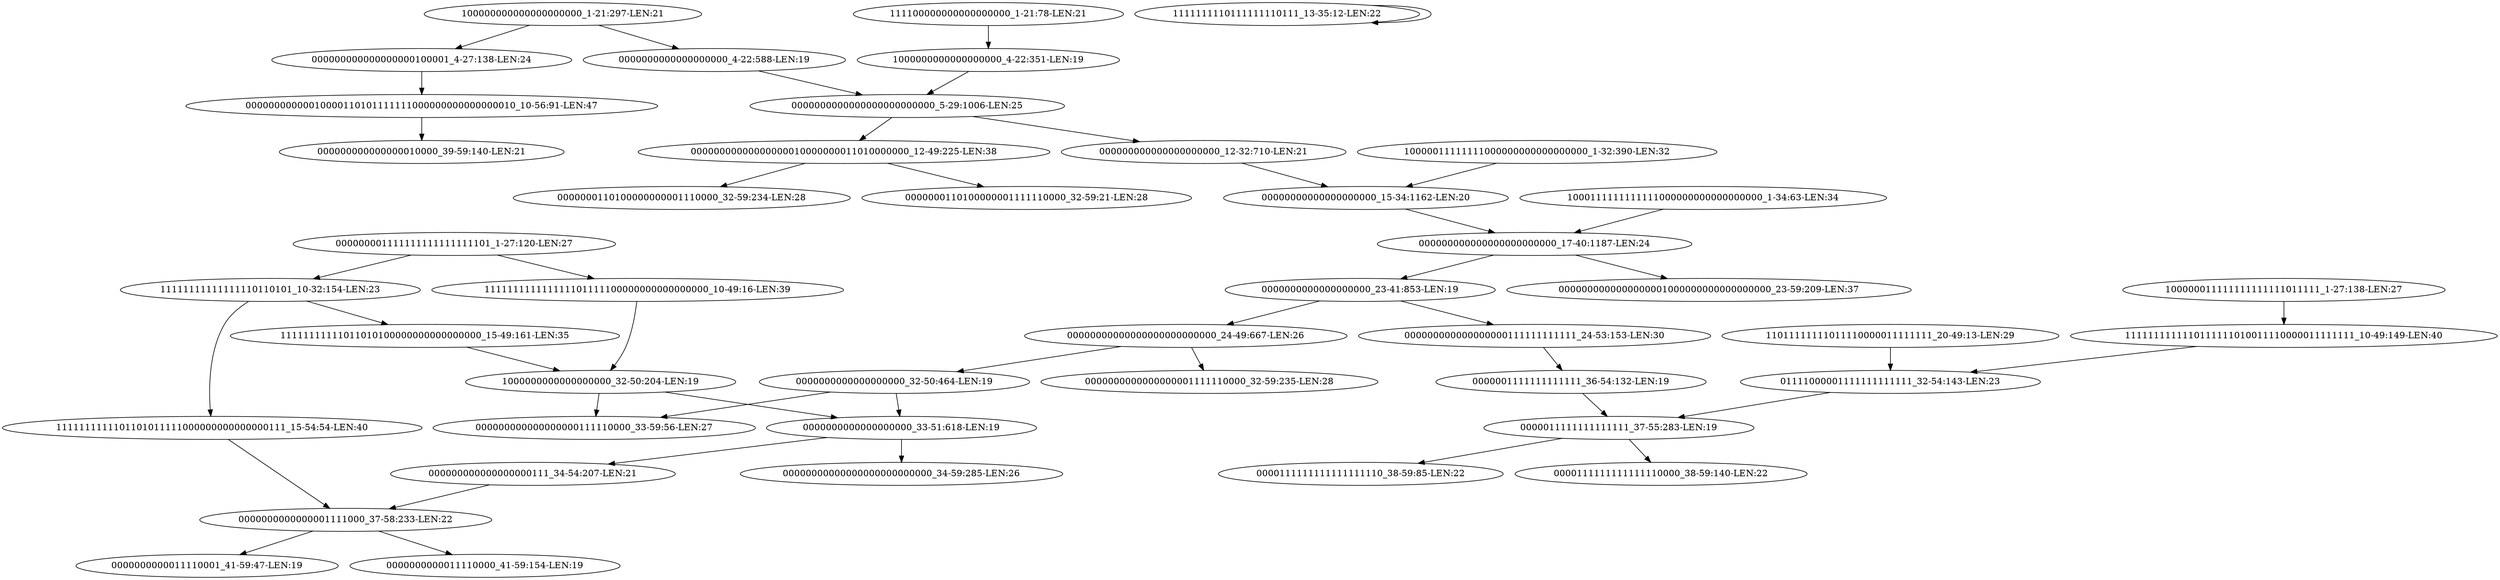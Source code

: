 digraph G {
    "0000000000000000000_23-41:853-LEN:19" -> "000000000000000000111111111111_24-53:153-LEN:30";
    "0000000000000000000_23-41:853-LEN:19" -> "00000000000000000000000000_24-49:667-LEN:26";
    "00000000000010000110101111111000000000000000010_10-56:91-LEN:47" -> "000000000000000010000_39-59:140-LEN:21";
    "11011111111011110000011111111_20-49:13-LEN:29" -> "01111000001111111111111_32-54:143-LEN:23";
    "0000011111111111111_37-55:283-LEN:19" -> "0000111111111111110000_38-59:140-LEN:22";
    "0000011111111111111_37-55:283-LEN:19" -> "0000111111111111111110_38-59:85-LEN:22";
    "000000000000000000100001_4-27:138-LEN:24" -> "00000000000010000110101111111000000000000000010_10-56:91-LEN:47";
    "100000011111111111111011111_1-27:138-LEN:27" -> "1111111111110111111010011110000011111111_10-49:149-LEN:40";
    "00000000000000000000_15-34:1162-LEN:20" -> "000000000000000000000000_17-40:1187-LEN:24";
    "1111111111110111111010011110000011111111_10-49:149-LEN:40" -> "01111000001111111111111_32-54:143-LEN:23";
    "0000000000000001111000_37-58:233-LEN:22" -> "0000000000011110001_41-59:47-LEN:19";
    "0000000000000001111000_37-58:233-LEN:22" -> "0000000000011110000_41-59:154-LEN:19";
    "1111111111101101011111000000000000000111_15-54:54-LEN:40" -> "0000000000000001111000_37-58:233-LEN:22";
    "0000000000000000000_4-22:588-LEN:19" -> "0000000000000000000000000_5-29:1006-LEN:25";
    "1000000000000000000_4-22:351-LEN:19" -> "0000000000000000000000000_5-29:1006-LEN:25";
    "111100000000000000000_1-21:78-LEN:21" -> "1000000000000000000_4-22:351-LEN:19";
    "11111111111111110110101_10-32:154-LEN:23" -> "1111111111101101011111000000000000000111_15-54:54-LEN:40";
    "11111111111111110110101_10-32:154-LEN:23" -> "11111111111011010100000000000000000_15-49:161-LEN:35";
    "000000001111111111111111101_1-27:120-LEN:27" -> "11111111111111110110101_10-32:154-LEN:23";
    "000000001111111111111111101_1-27:120-LEN:27" -> "111111111111111101111100000000000000000_10-49:16-LEN:39";
    "00000000000000000010000000011010000000_12-49:225-LEN:38" -> "0000000110100000000001110000_32-59:234-LEN:28";
    "00000000000000000010000000011010000000_12-49:225-LEN:38" -> "0000000110100000001111110000_32-59:21-LEN:28";
    "0000000000000000000_33-51:618-LEN:19" -> "00000000000000000000000000_34-59:285-LEN:26";
    "0000000000000000000_33-51:618-LEN:19" -> "000000000000000000111_34-54:207-LEN:21";
    "1111111110111111110111_13-35:12-LEN:22" -> "1111111110111111110111_13-35:12-LEN:22";
    "000000000000000000000_12-32:710-LEN:21" -> "00000000000000000000_15-34:1162-LEN:20";
    "000000000000000000000000_17-40:1187-LEN:24" -> "0000000000000000000_23-41:853-LEN:19";
    "000000000000000000000000_17-40:1187-LEN:24" -> "0000000000000000001000000000000000000_23-59:209-LEN:37";
    "01111000001111111111111_32-54:143-LEN:23" -> "0000011111111111111_37-55:283-LEN:19";
    "1000111111111111000000000000000000_1-34:63-LEN:34" -> "000000000000000000000000_17-40:1187-LEN:24";
    "10000011111111000000000000000000_1-32:390-LEN:32" -> "00000000000000000000_15-34:1162-LEN:20";
    "111111111111111101111100000000000000000_10-49:16-LEN:39" -> "1000000000000000000_32-50:204-LEN:19";
    "100000000000000000000_1-21:297-LEN:21" -> "000000000000000000100001_4-27:138-LEN:24";
    "100000000000000000000_1-21:297-LEN:21" -> "0000000000000000000_4-22:588-LEN:19";
    "000000000000000000111111111111_24-53:153-LEN:30" -> "0000001111111111111_36-54:132-LEN:19";
    "1000000000000000000_32-50:204-LEN:19" -> "000000000000000000111110000_33-59:56-LEN:27";
    "1000000000000000000_32-50:204-LEN:19" -> "0000000000000000000_33-51:618-LEN:19";
    "0000000000000000000_32-50:464-LEN:19" -> "000000000000000000111110000_33-59:56-LEN:27";
    "0000000000000000000_32-50:464-LEN:19" -> "0000000000000000000_33-51:618-LEN:19";
    "0000001111111111111_36-54:132-LEN:19" -> "0000011111111111111_37-55:283-LEN:19";
    "00000000000000000000000000_24-49:667-LEN:26" -> "0000000000000000001111110000_32-59:235-LEN:28";
    "00000000000000000000000000_24-49:667-LEN:26" -> "0000000000000000000_32-50:464-LEN:19";
    "000000000000000000111_34-54:207-LEN:21" -> "0000000000000001111000_37-58:233-LEN:22";
    "0000000000000000000000000_5-29:1006-LEN:25" -> "00000000000000000010000000011010000000_12-49:225-LEN:38";
    "0000000000000000000000000_5-29:1006-LEN:25" -> "000000000000000000000_12-32:710-LEN:21";
    "11111111111011010100000000000000000_15-49:161-LEN:35" -> "1000000000000000000_32-50:204-LEN:19";
}
